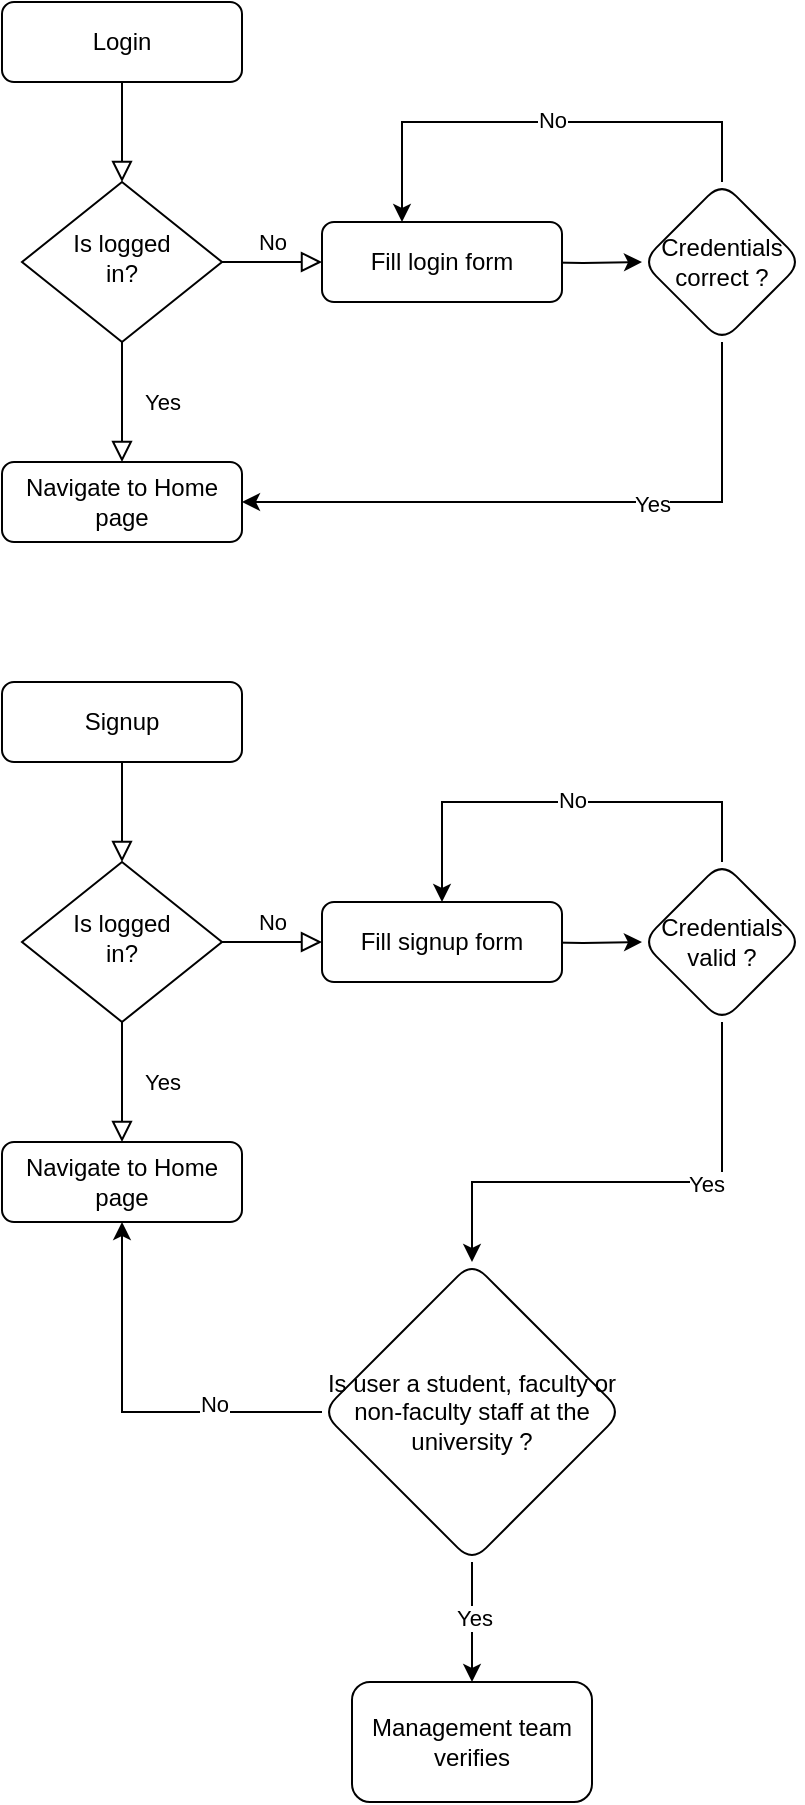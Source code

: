 <mxfile version="23.1.3" type="github">
  <diagram id="C5RBs43oDa-KdzZeNtuy" name="Page-1">
    <mxGraphModel dx="1744" dy="1084" grid="1" gridSize="10" guides="1" tooltips="1" connect="1" arrows="1" fold="1" page="1" pageScale="1" pageWidth="827" pageHeight="1169" math="0" shadow="0">
      <root>
        <mxCell id="WIyWlLk6GJQsqaUBKTNV-0" />
        <mxCell id="WIyWlLk6GJQsqaUBKTNV-1" parent="WIyWlLk6GJQsqaUBKTNV-0" />
        <mxCell id="WIyWlLk6GJQsqaUBKTNV-2" value="" style="rounded=0;html=1;jettySize=auto;orthogonalLoop=1;fontSize=11;endArrow=block;endFill=0;endSize=8;strokeWidth=1;shadow=0;labelBackgroundColor=none;edgeStyle=orthogonalEdgeStyle;" parent="WIyWlLk6GJQsqaUBKTNV-1" source="WIyWlLk6GJQsqaUBKTNV-3" target="WIyWlLk6GJQsqaUBKTNV-6" edge="1">
          <mxGeometry relative="1" as="geometry" />
        </mxCell>
        <mxCell id="WIyWlLk6GJQsqaUBKTNV-3" value="Login" style="rounded=1;whiteSpace=wrap;html=1;fontSize=12;glass=0;strokeWidth=1;shadow=0;" parent="WIyWlLk6GJQsqaUBKTNV-1" vertex="1">
          <mxGeometry x="160" y="80" width="120" height="40" as="geometry" />
        </mxCell>
        <mxCell id="WIyWlLk6GJQsqaUBKTNV-4" value="Yes" style="rounded=0;html=1;jettySize=auto;orthogonalLoop=1;fontSize=11;endArrow=block;endFill=0;endSize=8;strokeWidth=1;shadow=0;labelBackgroundColor=none;edgeStyle=orthogonalEdgeStyle;entryX=0.5;entryY=0;entryDx=0;entryDy=0;" parent="WIyWlLk6GJQsqaUBKTNV-1" source="WIyWlLk6GJQsqaUBKTNV-6" target="eWNiFB_0ZMw8dlfla2pj-0" edge="1">
          <mxGeometry y="20" relative="1" as="geometry">
            <mxPoint as="offset" />
            <mxPoint x="220" y="290" as="targetPoint" />
          </mxGeometry>
        </mxCell>
        <mxCell id="WIyWlLk6GJQsqaUBKTNV-5" value="No" style="edgeStyle=orthogonalEdgeStyle;rounded=0;html=1;jettySize=auto;orthogonalLoop=1;fontSize=11;endArrow=block;endFill=0;endSize=8;strokeWidth=1;shadow=0;labelBackgroundColor=none;" parent="WIyWlLk6GJQsqaUBKTNV-1" source="WIyWlLk6GJQsqaUBKTNV-6" target="WIyWlLk6GJQsqaUBKTNV-7" edge="1">
          <mxGeometry y="10" relative="1" as="geometry">
            <mxPoint as="offset" />
          </mxGeometry>
        </mxCell>
        <mxCell id="WIyWlLk6GJQsqaUBKTNV-6" value="Is logged&lt;br&gt;in?" style="rhombus;whiteSpace=wrap;html=1;shadow=0;fontFamily=Helvetica;fontSize=12;align=center;strokeWidth=1;spacing=6;spacingTop=-4;" parent="WIyWlLk6GJQsqaUBKTNV-1" vertex="1">
          <mxGeometry x="170" y="170" width="100" height="80" as="geometry" />
        </mxCell>
        <mxCell id="eWNiFB_0ZMw8dlfla2pj-2" value="" style="edgeStyle=orthogonalEdgeStyle;rounded=0;orthogonalLoop=1;jettySize=auto;html=1;" edge="1" parent="WIyWlLk6GJQsqaUBKTNV-1" target="eWNiFB_0ZMw8dlfla2pj-1">
          <mxGeometry relative="1" as="geometry">
            <mxPoint x="420" y="210" as="sourcePoint" />
          </mxGeometry>
        </mxCell>
        <mxCell id="WIyWlLk6GJQsqaUBKTNV-7" value="Fill login form" style="rounded=1;whiteSpace=wrap;html=1;fontSize=12;glass=0;strokeWidth=1;shadow=0;" parent="WIyWlLk6GJQsqaUBKTNV-1" vertex="1">
          <mxGeometry x="320" y="190" width="120" height="40" as="geometry" />
        </mxCell>
        <mxCell id="eWNiFB_0ZMw8dlfla2pj-0" value="Navigate to Home page" style="rounded=1;whiteSpace=wrap;html=1;fontSize=12;glass=0;strokeWidth=1;shadow=0;" vertex="1" parent="WIyWlLk6GJQsqaUBKTNV-1">
          <mxGeometry x="160" y="310" width="120" height="40" as="geometry" />
        </mxCell>
        <mxCell id="eWNiFB_0ZMw8dlfla2pj-3" style="edgeStyle=orthogonalEdgeStyle;rounded=0;orthogonalLoop=1;jettySize=auto;html=1;entryX=1;entryY=0.5;entryDx=0;entryDy=0;" edge="1" parent="WIyWlLk6GJQsqaUBKTNV-1" source="eWNiFB_0ZMw8dlfla2pj-1" target="eWNiFB_0ZMw8dlfla2pj-0">
          <mxGeometry relative="1" as="geometry">
            <Array as="points">
              <mxPoint x="520" y="330" />
            </Array>
          </mxGeometry>
        </mxCell>
        <mxCell id="eWNiFB_0ZMw8dlfla2pj-4" value="Yes" style="edgeLabel;html=1;align=center;verticalAlign=middle;resizable=0;points=[];" vertex="1" connectable="0" parent="eWNiFB_0ZMw8dlfla2pj-3">
          <mxGeometry x="-0.282" y="1" relative="1" as="geometry">
            <mxPoint as="offset" />
          </mxGeometry>
        </mxCell>
        <mxCell id="eWNiFB_0ZMw8dlfla2pj-5" style="edgeStyle=orthogonalEdgeStyle;rounded=0;orthogonalLoop=1;jettySize=auto;html=1;entryX=0.5;entryY=0;entryDx=0;entryDy=0;" edge="1" parent="WIyWlLk6GJQsqaUBKTNV-1" source="eWNiFB_0ZMw8dlfla2pj-1">
          <mxGeometry relative="1" as="geometry">
            <mxPoint x="360" y="190" as="targetPoint" />
            <Array as="points">
              <mxPoint x="520" y="140" />
              <mxPoint x="360" y="140" />
            </Array>
          </mxGeometry>
        </mxCell>
        <mxCell id="eWNiFB_0ZMw8dlfla2pj-6" value="No" style="edgeLabel;html=1;align=center;verticalAlign=middle;resizable=0;points=[];" vertex="1" connectable="0" parent="eWNiFB_0ZMw8dlfla2pj-5">
          <mxGeometry x="-0.041" y="-1" relative="1" as="geometry">
            <mxPoint as="offset" />
          </mxGeometry>
        </mxCell>
        <mxCell id="eWNiFB_0ZMw8dlfla2pj-1" value="Credentials&lt;br&gt;correct ?" style="rhombus;whiteSpace=wrap;html=1;rounded=1;glass=0;strokeWidth=1;shadow=0;" vertex="1" parent="WIyWlLk6GJQsqaUBKTNV-1">
          <mxGeometry x="480" y="170" width="80" height="80" as="geometry" />
        </mxCell>
        <mxCell id="eWNiFB_0ZMw8dlfla2pj-7" value="" style="rounded=0;html=1;jettySize=auto;orthogonalLoop=1;fontSize=11;endArrow=block;endFill=0;endSize=8;strokeWidth=1;shadow=0;labelBackgroundColor=none;edgeStyle=orthogonalEdgeStyle;" edge="1" parent="WIyWlLk6GJQsqaUBKTNV-1" source="eWNiFB_0ZMw8dlfla2pj-8" target="eWNiFB_0ZMw8dlfla2pj-11">
          <mxGeometry relative="1" as="geometry" />
        </mxCell>
        <mxCell id="eWNiFB_0ZMw8dlfla2pj-8" value="Signup" style="rounded=1;whiteSpace=wrap;html=1;fontSize=12;glass=0;strokeWidth=1;shadow=0;" vertex="1" parent="WIyWlLk6GJQsqaUBKTNV-1">
          <mxGeometry x="160" y="420" width="120" height="40" as="geometry" />
        </mxCell>
        <mxCell id="eWNiFB_0ZMw8dlfla2pj-9" value="Yes" style="rounded=0;html=1;jettySize=auto;orthogonalLoop=1;fontSize=11;endArrow=block;endFill=0;endSize=8;strokeWidth=1;shadow=0;labelBackgroundColor=none;edgeStyle=orthogonalEdgeStyle;entryX=0.5;entryY=0;entryDx=0;entryDy=0;" edge="1" parent="WIyWlLk6GJQsqaUBKTNV-1" source="eWNiFB_0ZMw8dlfla2pj-11" target="eWNiFB_0ZMw8dlfla2pj-14">
          <mxGeometry y="20" relative="1" as="geometry">
            <mxPoint as="offset" />
            <mxPoint x="220" y="630" as="targetPoint" />
          </mxGeometry>
        </mxCell>
        <mxCell id="eWNiFB_0ZMw8dlfla2pj-10" value="No" style="edgeStyle=orthogonalEdgeStyle;rounded=0;html=1;jettySize=auto;orthogonalLoop=1;fontSize=11;endArrow=block;endFill=0;endSize=8;strokeWidth=1;shadow=0;labelBackgroundColor=none;" edge="1" parent="WIyWlLk6GJQsqaUBKTNV-1" source="eWNiFB_0ZMw8dlfla2pj-11" target="eWNiFB_0ZMw8dlfla2pj-13">
          <mxGeometry y="10" relative="1" as="geometry">
            <mxPoint as="offset" />
          </mxGeometry>
        </mxCell>
        <mxCell id="eWNiFB_0ZMw8dlfla2pj-11" value="Is logged&lt;br&gt;in?" style="rhombus;whiteSpace=wrap;html=1;shadow=0;fontFamily=Helvetica;fontSize=12;align=center;strokeWidth=1;spacing=6;spacingTop=-4;" vertex="1" parent="WIyWlLk6GJQsqaUBKTNV-1">
          <mxGeometry x="170" y="510" width="100" height="80" as="geometry" />
        </mxCell>
        <mxCell id="eWNiFB_0ZMw8dlfla2pj-12" value="" style="edgeStyle=orthogonalEdgeStyle;rounded=0;orthogonalLoop=1;jettySize=auto;html=1;" edge="1" parent="WIyWlLk6GJQsqaUBKTNV-1" target="eWNiFB_0ZMw8dlfla2pj-19">
          <mxGeometry relative="1" as="geometry">
            <mxPoint x="420" y="550" as="sourcePoint" />
          </mxGeometry>
        </mxCell>
        <mxCell id="eWNiFB_0ZMw8dlfla2pj-13" value="Fill signup form" style="rounded=1;whiteSpace=wrap;html=1;fontSize=12;glass=0;strokeWidth=1;shadow=0;" vertex="1" parent="WIyWlLk6GJQsqaUBKTNV-1">
          <mxGeometry x="320" y="530" width="120" height="40" as="geometry" />
        </mxCell>
        <mxCell id="eWNiFB_0ZMw8dlfla2pj-14" value="Navigate to Home page" style="rounded=1;whiteSpace=wrap;html=1;fontSize=12;glass=0;strokeWidth=1;shadow=0;" vertex="1" parent="WIyWlLk6GJQsqaUBKTNV-1">
          <mxGeometry x="160" y="650" width="120" height="40" as="geometry" />
        </mxCell>
        <mxCell id="eWNiFB_0ZMw8dlfla2pj-15" style="edgeStyle=orthogonalEdgeStyle;rounded=0;orthogonalLoop=1;jettySize=auto;html=1;entryX=0.5;entryY=0;entryDx=0;entryDy=0;" edge="1" parent="WIyWlLk6GJQsqaUBKTNV-1" source="eWNiFB_0ZMw8dlfla2pj-19" target="eWNiFB_0ZMw8dlfla2pj-20">
          <mxGeometry relative="1" as="geometry">
            <Array as="points">
              <mxPoint x="520" y="670" />
              <mxPoint x="395" y="670" />
            </Array>
          </mxGeometry>
        </mxCell>
        <mxCell id="eWNiFB_0ZMw8dlfla2pj-16" value="Yes" style="edgeLabel;html=1;align=center;verticalAlign=middle;resizable=0;points=[];" vertex="1" connectable="0" parent="eWNiFB_0ZMw8dlfla2pj-15">
          <mxGeometry x="-0.282" y="1" relative="1" as="geometry">
            <mxPoint as="offset" />
          </mxGeometry>
        </mxCell>
        <mxCell id="eWNiFB_0ZMw8dlfla2pj-17" style="edgeStyle=orthogonalEdgeStyle;rounded=0;orthogonalLoop=1;jettySize=auto;html=1;entryX=0.5;entryY=0;entryDx=0;entryDy=0;" edge="1" parent="WIyWlLk6GJQsqaUBKTNV-1" source="eWNiFB_0ZMw8dlfla2pj-19" target="eWNiFB_0ZMw8dlfla2pj-13">
          <mxGeometry relative="1" as="geometry">
            <mxPoint x="360" y="530" as="targetPoint" />
            <Array as="points">
              <mxPoint x="520" y="480" />
              <mxPoint x="380" y="480" />
            </Array>
          </mxGeometry>
        </mxCell>
        <mxCell id="eWNiFB_0ZMw8dlfla2pj-18" value="No" style="edgeLabel;html=1;align=center;verticalAlign=middle;resizable=0;points=[];" vertex="1" connectable="0" parent="eWNiFB_0ZMw8dlfla2pj-17">
          <mxGeometry x="-0.041" y="-1" relative="1" as="geometry">
            <mxPoint as="offset" />
          </mxGeometry>
        </mxCell>
        <mxCell id="eWNiFB_0ZMw8dlfla2pj-19" value="Credentials&lt;br&gt;valid ?" style="rhombus;whiteSpace=wrap;html=1;rounded=1;glass=0;strokeWidth=1;shadow=0;" vertex="1" parent="WIyWlLk6GJQsqaUBKTNV-1">
          <mxGeometry x="480" y="510" width="80" height="80" as="geometry" />
        </mxCell>
        <mxCell id="eWNiFB_0ZMw8dlfla2pj-22" style="edgeStyle=orthogonalEdgeStyle;rounded=0;orthogonalLoop=1;jettySize=auto;html=1;" edge="1" parent="WIyWlLk6GJQsqaUBKTNV-1" source="eWNiFB_0ZMw8dlfla2pj-20" target="eWNiFB_0ZMw8dlfla2pj-21">
          <mxGeometry relative="1" as="geometry" />
        </mxCell>
        <mxCell id="eWNiFB_0ZMw8dlfla2pj-23" value="Yes" style="edgeLabel;html=1;align=center;verticalAlign=middle;resizable=0;points=[];" vertex="1" connectable="0" parent="eWNiFB_0ZMw8dlfla2pj-22">
          <mxGeometry x="-0.089" y="1" relative="1" as="geometry">
            <mxPoint as="offset" />
          </mxGeometry>
        </mxCell>
        <mxCell id="eWNiFB_0ZMw8dlfla2pj-24" style="edgeStyle=orthogonalEdgeStyle;rounded=0;orthogonalLoop=1;jettySize=auto;html=1;entryX=0.5;entryY=1;entryDx=0;entryDy=0;" edge="1" parent="WIyWlLk6GJQsqaUBKTNV-1" source="eWNiFB_0ZMw8dlfla2pj-20" target="eWNiFB_0ZMw8dlfla2pj-14">
          <mxGeometry relative="1" as="geometry" />
        </mxCell>
        <mxCell id="eWNiFB_0ZMw8dlfla2pj-25" value="No" style="edgeLabel;html=1;align=center;verticalAlign=middle;resizable=0;points=[];" vertex="1" connectable="0" parent="eWNiFB_0ZMw8dlfla2pj-24">
          <mxGeometry x="-0.448" y="-4" relative="1" as="geometry">
            <mxPoint as="offset" />
          </mxGeometry>
        </mxCell>
        <mxCell id="eWNiFB_0ZMw8dlfla2pj-20" value="Is user a student, faculty or non-faculty staff at the university ?" style="rhombus;whiteSpace=wrap;html=1;rounded=1;glass=0;strokeWidth=1;shadow=0;" vertex="1" parent="WIyWlLk6GJQsqaUBKTNV-1">
          <mxGeometry x="320" y="710" width="150" height="150" as="geometry" />
        </mxCell>
        <mxCell id="eWNiFB_0ZMw8dlfla2pj-21" value="Management team verifies" style="rounded=1;whiteSpace=wrap;html=1;" vertex="1" parent="WIyWlLk6GJQsqaUBKTNV-1">
          <mxGeometry x="335" y="920" width="120" height="60" as="geometry" />
        </mxCell>
      </root>
    </mxGraphModel>
  </diagram>
</mxfile>
